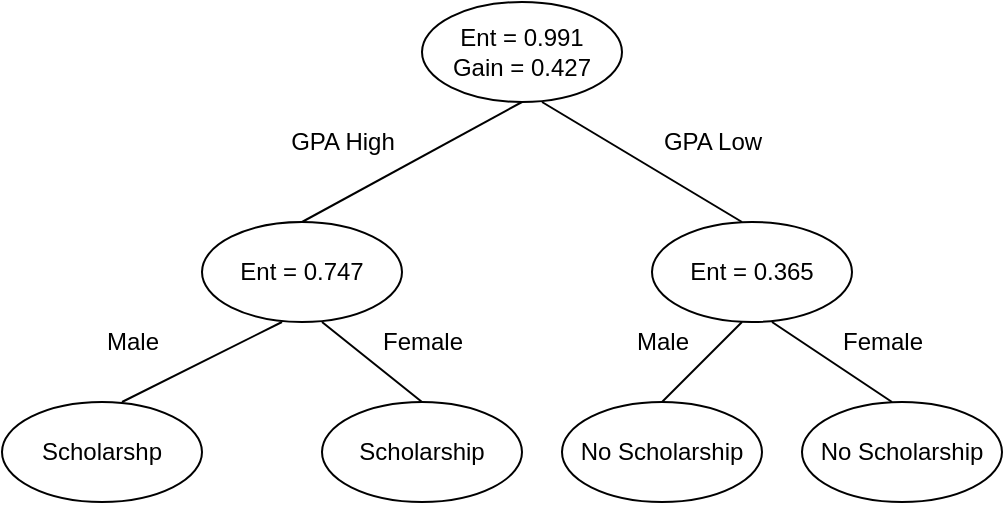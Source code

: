 <mxfile version="13.1.14" type="github"><diagram id="n4bSdJqHAycw4YPHdDYZ" name="Page-1"><mxGraphModel dx="1426" dy="777" grid="1" gridSize="10" guides="1" tooltips="1" connect="1" arrows="1" fold="1" page="1" pageScale="1" pageWidth="827" pageHeight="1169" math="0" shadow="0"><root><mxCell id="0"/><mxCell id="1" parent="0"/><mxCell id="LO2bF4LmNnHF2hvnK4gk-1" value="Ent = 0.991&lt;br&gt;Gain = 0.427" style="ellipse;whiteSpace=wrap;html=1;" vertex="1" parent="1"><mxGeometry x="330" y="140" width="100" height="50" as="geometry"/></mxCell><mxCell id="LO2bF4LmNnHF2hvnK4gk-2" value="" style="endArrow=none;html=1;" edge="1" parent="1"><mxGeometry width="50" height="50" relative="1" as="geometry"><mxPoint x="270" y="250" as="sourcePoint"/><mxPoint x="380" y="190" as="targetPoint"/></mxGeometry></mxCell><mxCell id="LO2bF4LmNnHF2hvnK4gk-3" value="" style="endArrow=none;html=1;" edge="1" parent="1"><mxGeometry width="50" height="50" relative="1" as="geometry"><mxPoint x="490" y="250" as="sourcePoint"/><mxPoint x="390" y="190" as="targetPoint"/></mxGeometry></mxCell><mxCell id="LO2bF4LmNnHF2hvnK4gk-4" value="GPA High" style="text;html=1;resizable=0;autosize=1;align=center;verticalAlign=middle;points=[];fillColor=none;strokeColor=none;rounded=0;" vertex="1" parent="1"><mxGeometry x="255" y="200" width="70" height="20" as="geometry"/></mxCell><mxCell id="LO2bF4LmNnHF2hvnK4gk-5" value="GPA Low" style="text;html=1;resizable=0;autosize=1;align=center;verticalAlign=middle;points=[];fillColor=none;strokeColor=none;rounded=0;" vertex="1" parent="1"><mxGeometry x="445" y="200" width="60" height="20" as="geometry"/></mxCell><mxCell id="LO2bF4LmNnHF2hvnK4gk-6" value="Ent = 0.747" style="ellipse;whiteSpace=wrap;html=1;" vertex="1" parent="1"><mxGeometry x="220" y="250" width="100" height="50" as="geometry"/></mxCell><mxCell id="LO2bF4LmNnHF2hvnK4gk-7" value="Ent = 0.365" style="ellipse;whiteSpace=wrap;html=1;" vertex="1" parent="1"><mxGeometry x="445" y="250" width="100" height="50" as="geometry"/></mxCell><mxCell id="LO2bF4LmNnHF2hvnK4gk-10" value="" style="endArrow=none;html=1;" edge="1" parent="1"><mxGeometry width="50" height="50" relative="1" as="geometry"><mxPoint x="180" y="340" as="sourcePoint"/><mxPoint x="260" y="300" as="targetPoint"/></mxGeometry></mxCell><mxCell id="LO2bF4LmNnHF2hvnK4gk-11" value="" style="endArrow=none;html=1;exitX=0.5;exitY=0;exitDx=0;exitDy=0;" edge="1" parent="1" source="LO2bF4LmNnHF2hvnK4gk-20"><mxGeometry width="50" height="50" relative="1" as="geometry"><mxPoint x="420" y="340" as="sourcePoint"/><mxPoint x="490" y="300" as="targetPoint"/></mxGeometry></mxCell><mxCell id="LO2bF4LmNnHF2hvnK4gk-12" value="" style="endArrow=none;html=1;exitX=0.5;exitY=0;exitDx=0;exitDy=0;" edge="1" parent="1" source="LO2bF4LmNnHF2hvnK4gk-19"><mxGeometry width="50" height="50" relative="1" as="geometry"><mxPoint x="340" y="340" as="sourcePoint"/><mxPoint x="280" y="300" as="targetPoint"/></mxGeometry></mxCell><mxCell id="LO2bF4LmNnHF2hvnK4gk-13" value="" style="endArrow=none;html=1;" edge="1" parent="1"><mxGeometry width="50" height="50" relative="1" as="geometry"><mxPoint x="565" y="340" as="sourcePoint"/><mxPoint x="505" y="300" as="targetPoint"/></mxGeometry></mxCell><mxCell id="LO2bF4LmNnHF2hvnK4gk-14" value="Male" style="text;html=1;resizable=0;autosize=1;align=center;verticalAlign=middle;points=[];fillColor=none;strokeColor=none;rounded=0;" vertex="1" parent="1"><mxGeometry x="165" y="300" width="40" height="20" as="geometry"/></mxCell><mxCell id="LO2bF4LmNnHF2hvnK4gk-15" value="Male" style="text;html=1;resizable=0;autosize=1;align=center;verticalAlign=middle;points=[];fillColor=none;strokeColor=none;rounded=0;" vertex="1" parent="1"><mxGeometry x="430" y="300" width="40" height="20" as="geometry"/></mxCell><mxCell id="LO2bF4LmNnHF2hvnK4gk-16" value="Female" style="text;html=1;resizable=0;autosize=1;align=center;verticalAlign=middle;points=[];fillColor=none;strokeColor=none;rounded=0;" vertex="1" parent="1"><mxGeometry x="300" y="300" width="60" height="20" as="geometry"/></mxCell><mxCell id="LO2bF4LmNnHF2hvnK4gk-17" value="Female" style="text;html=1;resizable=0;autosize=1;align=center;verticalAlign=middle;points=[];fillColor=none;strokeColor=none;rounded=0;" vertex="1" parent="1"><mxGeometry x="530" y="300" width="60" height="20" as="geometry"/></mxCell><mxCell id="LO2bF4LmNnHF2hvnK4gk-18" value="Scholarshp" style="ellipse;whiteSpace=wrap;html=1;" vertex="1" parent="1"><mxGeometry x="120" y="340" width="100" height="50" as="geometry"/></mxCell><mxCell id="LO2bF4LmNnHF2hvnK4gk-19" value="Scholarship" style="ellipse;whiteSpace=wrap;html=1;" vertex="1" parent="1"><mxGeometry x="280" y="340" width="100" height="50" as="geometry"/></mxCell><mxCell id="LO2bF4LmNnHF2hvnK4gk-20" value="No Scholarship" style="ellipse;whiteSpace=wrap;html=1;" vertex="1" parent="1"><mxGeometry x="400" y="340" width="100" height="50" as="geometry"/></mxCell><mxCell id="LO2bF4LmNnHF2hvnK4gk-21" value="No Scholarship" style="ellipse;whiteSpace=wrap;html=1;" vertex="1" parent="1"><mxGeometry x="520" y="340" width="100" height="50" as="geometry"/></mxCell></root></mxGraphModel></diagram></mxfile>